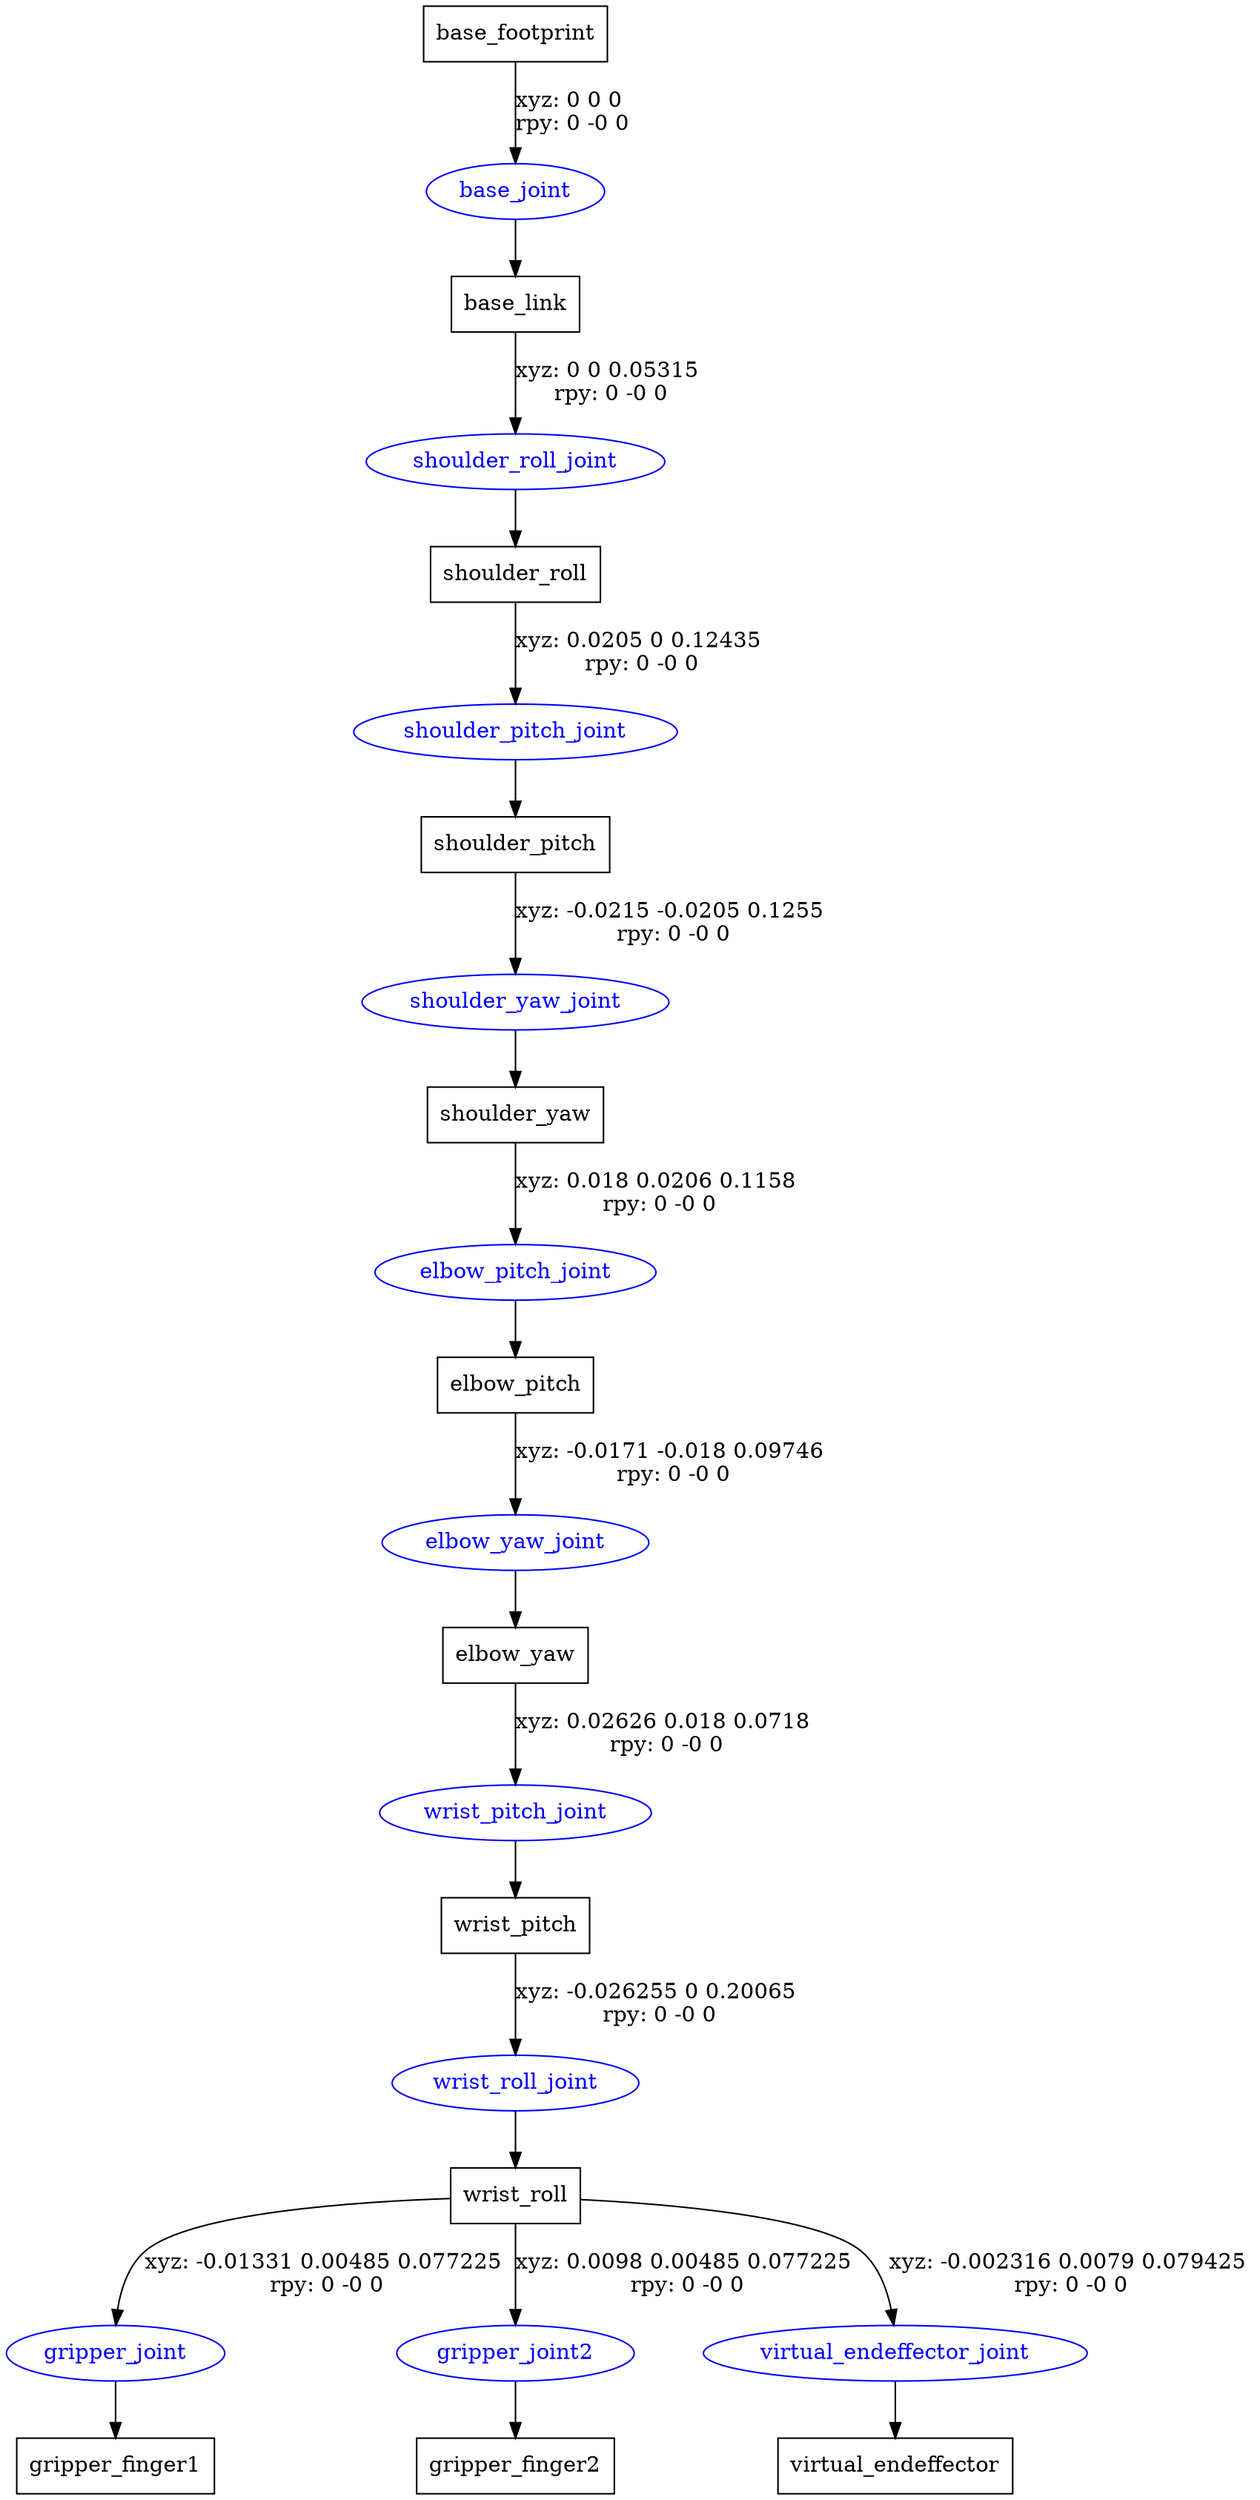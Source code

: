 digraph G {
node [shape=box];
"base_footprint" [label="base_footprint"];
"base_link" [label="base_link"];
"shoulder_roll" [label="shoulder_roll"];
"shoulder_pitch" [label="shoulder_pitch"];
"shoulder_yaw" [label="shoulder_yaw"];
"elbow_pitch" [label="elbow_pitch"];
"elbow_yaw" [label="elbow_yaw"];
"wrist_pitch" [label="wrist_pitch"];
"wrist_roll" [label="wrist_roll"];
"gripper_finger1" [label="gripper_finger1"];
"gripper_finger2" [label="gripper_finger2"];
"virtual_endeffector" [label="virtual_endeffector"];
node [shape=ellipse, color=blue, fontcolor=blue];
"base_footprint" -> "base_joint" [label="xyz: 0 0 0 \nrpy: 0 -0 0"]
"base_joint" -> "base_link"
"base_link" -> "shoulder_roll_joint" [label="xyz: 0 0 0.05315 \nrpy: 0 -0 0"]
"shoulder_roll_joint" -> "shoulder_roll"
"shoulder_roll" -> "shoulder_pitch_joint" [label="xyz: 0.0205 0 0.12435 \nrpy: 0 -0 0"]
"shoulder_pitch_joint" -> "shoulder_pitch"
"shoulder_pitch" -> "shoulder_yaw_joint" [label="xyz: -0.0215 -0.0205 0.1255 \nrpy: 0 -0 0"]
"shoulder_yaw_joint" -> "shoulder_yaw"
"shoulder_yaw" -> "elbow_pitch_joint" [label="xyz: 0.018 0.0206 0.1158 \nrpy: 0 -0 0"]
"elbow_pitch_joint" -> "elbow_pitch"
"elbow_pitch" -> "elbow_yaw_joint" [label="xyz: -0.0171 -0.018 0.09746 \nrpy: 0 -0 0"]
"elbow_yaw_joint" -> "elbow_yaw"
"elbow_yaw" -> "wrist_pitch_joint" [label="xyz: 0.02626 0.018 0.0718 \nrpy: 0 -0 0"]
"wrist_pitch_joint" -> "wrist_pitch"
"wrist_pitch" -> "wrist_roll_joint" [label="xyz: -0.026255 0 0.20065 \nrpy: 0 -0 0"]
"wrist_roll_joint" -> "wrist_roll"
"wrist_roll" -> "gripper_joint" [label="xyz: -0.01331 0.00485 0.077225 \nrpy: 0 -0 0"]
"gripper_joint" -> "gripper_finger1"
"wrist_roll" -> "gripper_joint2" [label="xyz: 0.0098 0.00485 0.077225 \nrpy: 0 -0 0"]
"gripper_joint2" -> "gripper_finger2"
"wrist_roll" -> "virtual_endeffector_joint" [label="xyz: -0.002316 0.0079 0.079425 \nrpy: 0 -0 0"]
"virtual_endeffector_joint" -> "virtual_endeffector"
}

